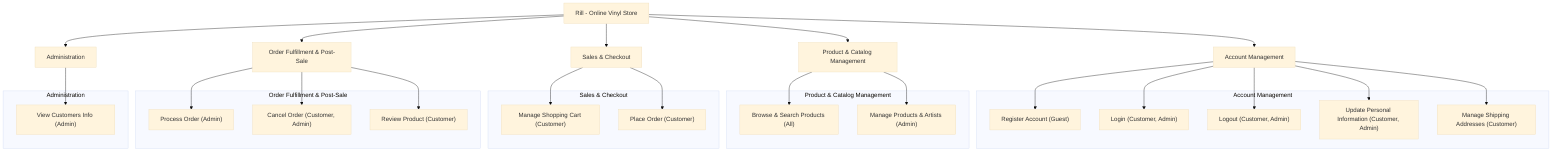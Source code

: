 ---
config:
  theme: base
  look: classic
---
graph TD
    A[Rill - Online Vinyl Store]
    subgraph "Account Management"
        B1["Register Account (Guest)"]
        B2["Login (Customer, Admin)"]
        B3["Logout (Customer, Admin)"]
        B4["Update Personal Information (Customer, Admin)"]
        B5["Manage Shipping Addresses (Customer)"]
    end
    subgraph "Product & Catalog Management"
        C1["Browse & Search Products (All)"]
        C2["Manage Products & Artists (Admin)"]
    end
    subgraph "Sales & Checkout"
        D1["Manage Shopping Cart (Customer)"]
        D2["Place Order (Customer)"]
    end
    subgraph "Order Fulfillment & Post-Sale"
        E1["Process Order (Admin)"]
        E2["Cancel Order (Customer, Admin)"]
        E3["Review Product (Customer)"]
    end
    subgraph "Administration"
        F1["View Customers Info (Admin)"]
    end
    A --> B["Account Management"]
    A --> C["Product & Catalog Management"]
    A --> D["Sales & Checkout"]
    A --> E["Order Fulfillment & Post-Sale"]
    A --> F["Administration"]
    B --> B1
    B --> B2
    B --> B3
    B --> B4
    B --> B5
    C --> C1
    C --> C2
    D --> D1
    D --> D2
    E --> E1
    E --> E2
    E --> E3
    F --> F1